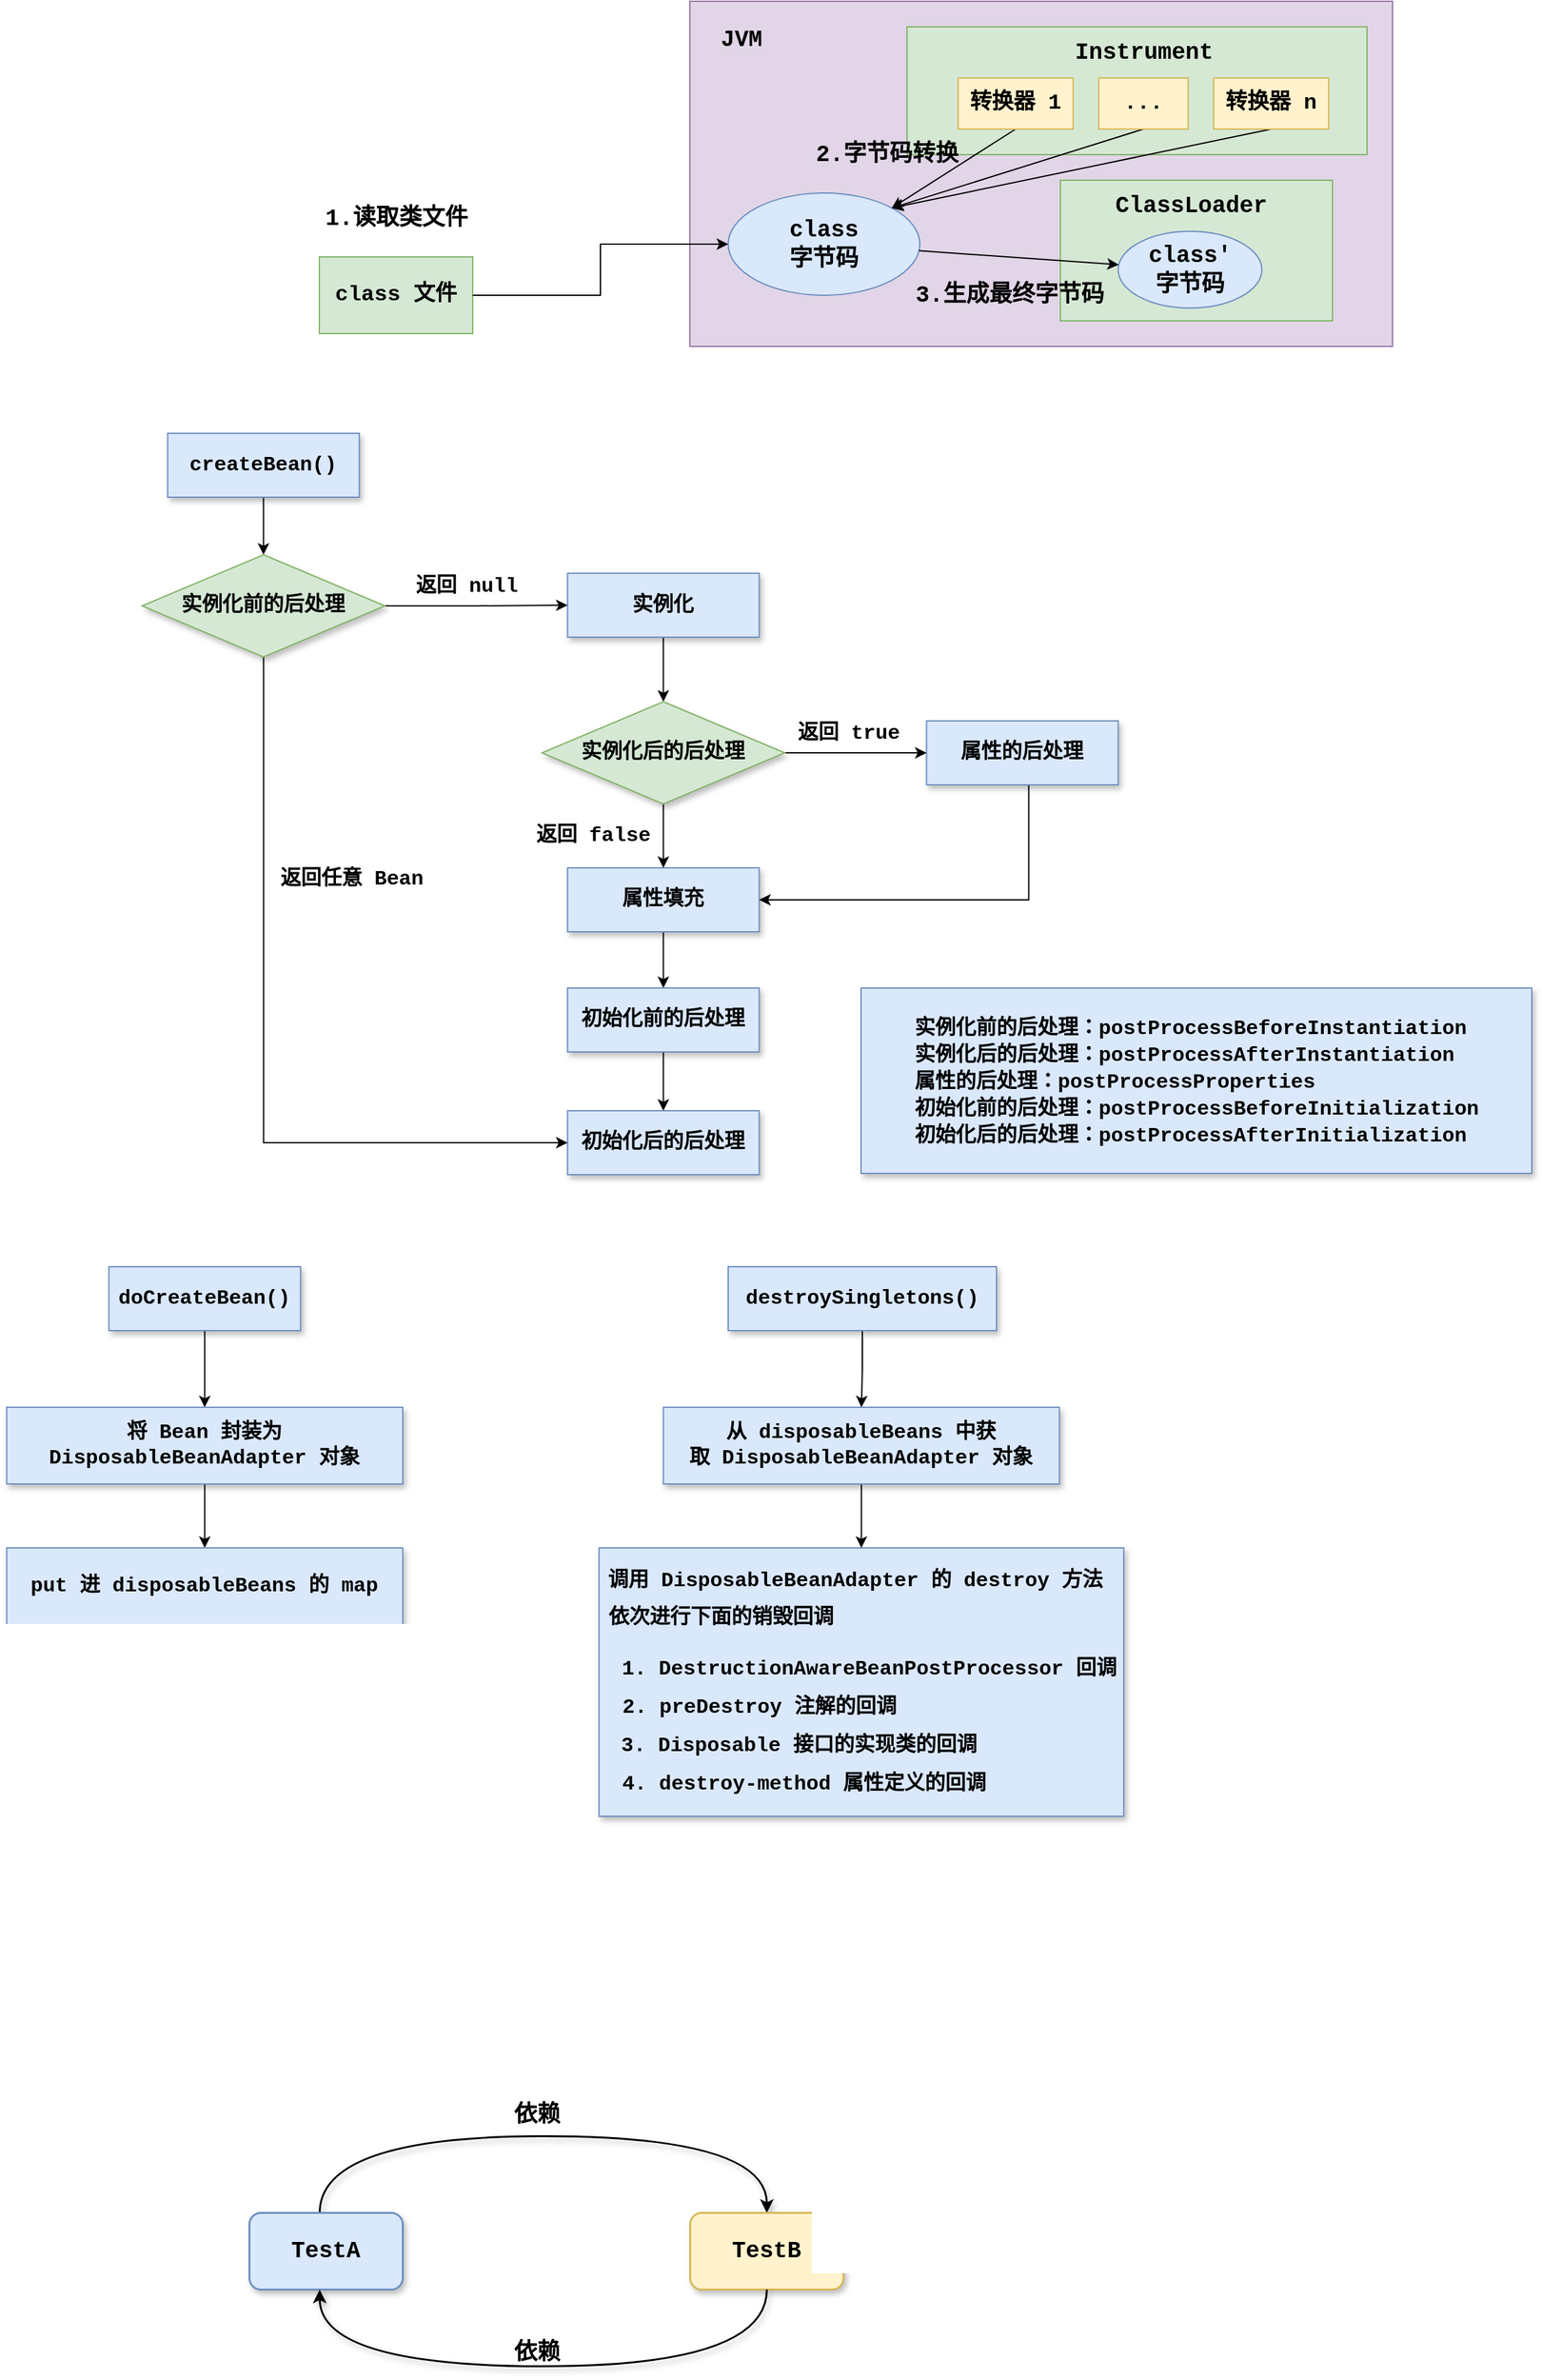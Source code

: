 <mxfile version="23.0.2" type="github">
  <diagram name="第 1 页" id="t5EFKjGEsA6wdtvT4ajn">
    <mxGraphModel dx="1377" dy="573" grid="0" gridSize="10" guides="1" tooltips="1" connect="1" arrows="1" fold="1" page="0" pageScale="1" pageWidth="827" pageHeight="1169" math="0" shadow="0">
      <root>
        <mxCell id="0" />
        <mxCell id="1" parent="0" />
        <mxCell id="-G8xLAvUSs20GB0HylZQ-1" value="&lt;b&gt;&lt;font style=&quot;font-size: 17px;&quot; face=&quot;Courier New&quot;&gt;class 文件&lt;/font&gt;&lt;/b&gt;" style="rounded=0;whiteSpace=wrap;html=1;fillColor=#d5e8d4;strokeColor=#82b366;" parent="1" vertex="1">
          <mxGeometry x="-30" y="300" width="120" height="60" as="geometry" />
        </mxCell>
        <mxCell id="-G8xLAvUSs20GB0HylZQ-2" value="" style="rounded=0;whiteSpace=wrap;html=1;fillColor=#e1d5e7;strokeColor=#9673a6;" parent="1" vertex="1">
          <mxGeometry x="260" y="100" width="550" height="270" as="geometry" />
        </mxCell>
        <mxCell id="-G8xLAvUSs20GB0HylZQ-3" value="&lt;b style=&quot;font-size: 18px;&quot;&gt;&lt;font style=&quot;font-size: 18px;&quot; face=&quot;Courier New&quot;&gt;class &lt;br&gt;字节码&lt;/font&gt;&lt;/b&gt;" style="ellipse;whiteSpace=wrap;html=1;fillColor=#dae8fc;strokeColor=#6c8ebf;" parent="1" vertex="1">
          <mxGeometry x="290" y="250" width="150" height="80" as="geometry" />
        </mxCell>
        <mxCell id="-G8xLAvUSs20GB0HylZQ-4" value="" style="rounded=0;whiteSpace=wrap;html=1;fillColor=#d5e8d4;strokeColor=#82b366;" parent="1" vertex="1">
          <mxGeometry x="430" y="120" width="360" height="100" as="geometry" />
        </mxCell>
        <mxCell id="-G8xLAvUSs20GB0HylZQ-18" style="rounded=0;orthogonalLoop=1;jettySize=auto;html=1;entryX=1;entryY=0;entryDx=0;entryDy=0;exitX=0.5;exitY=1;exitDx=0;exitDy=0;" parent="1" source="-G8xLAvUSs20GB0HylZQ-5" target="-G8xLAvUSs20GB0HylZQ-3" edge="1">
          <mxGeometry relative="1" as="geometry" />
        </mxCell>
        <mxCell id="-G8xLAvUSs20GB0HylZQ-5" value="&lt;b&gt;&lt;font style=&quot;font-size: 17px;&quot; face=&quot;Courier New&quot;&gt;转换器 1&lt;/font&gt;&lt;/b&gt;" style="rounded=0;whiteSpace=wrap;html=1;fillColor=#fff2cc;strokeColor=#d6b656;" parent="1" vertex="1">
          <mxGeometry x="470" y="160" width="90" height="40" as="geometry" />
        </mxCell>
        <mxCell id="-G8xLAvUSs20GB0HylZQ-19" style="rounded=0;orthogonalLoop=1;jettySize=auto;html=1;entryX=1;entryY=0;entryDx=0;entryDy=0;exitX=0.5;exitY=1;exitDx=0;exitDy=0;" parent="1" source="-G8xLAvUSs20GB0HylZQ-6" target="-G8xLAvUSs20GB0HylZQ-3" edge="1">
          <mxGeometry relative="1" as="geometry" />
        </mxCell>
        <mxCell id="-G8xLAvUSs20GB0HylZQ-6" value="&lt;font face=&quot;Courier New&quot;&gt;&lt;span style=&quot;font-size: 17px;&quot;&gt;&lt;b&gt;...&lt;/b&gt;&lt;/span&gt;&lt;/font&gt;" style="rounded=0;whiteSpace=wrap;html=1;fillColor=#fff2cc;strokeColor=#d6b656;" parent="1" vertex="1">
          <mxGeometry x="580" y="160" width="70" height="40" as="geometry" />
        </mxCell>
        <mxCell id="-G8xLAvUSs20GB0HylZQ-20" style="rounded=0;orthogonalLoop=1;jettySize=auto;html=1;entryX=1;entryY=0;entryDx=0;entryDy=0;exitX=0.5;exitY=1;exitDx=0;exitDy=0;" parent="1" source="-G8xLAvUSs20GB0HylZQ-7" target="-G8xLAvUSs20GB0HylZQ-3" edge="1">
          <mxGeometry relative="1" as="geometry" />
        </mxCell>
        <mxCell id="-G8xLAvUSs20GB0HylZQ-7" value="&lt;b&gt;&lt;font style=&quot;font-size: 17px;&quot; face=&quot;Courier New&quot;&gt;转换器 n&lt;/font&gt;&lt;/b&gt;" style="rounded=0;whiteSpace=wrap;html=1;fillColor=#fff2cc;strokeColor=#d6b656;" parent="1" vertex="1">
          <mxGeometry x="670" y="160" width="90" height="40" as="geometry" />
        </mxCell>
        <mxCell id="-G8xLAvUSs20GB0HylZQ-8" value="&lt;b&gt;&lt;font style=&quot;font-size: 18px;&quot; face=&quot;Courier New&quot;&gt;Instrument&lt;/font&gt;&lt;/b&gt;" style="text;html=1;align=center;verticalAlign=middle;resizable=0;points=[];autosize=1;strokeColor=none;fillColor=none;" parent="1" vertex="1">
          <mxGeometry x="550" y="120" width="130" height="40" as="geometry" />
        </mxCell>
        <mxCell id="-G8xLAvUSs20GB0HylZQ-9" value="" style="rounded=0;whiteSpace=wrap;html=1;fillColor=#d5e8d4;strokeColor=#82b366;" parent="1" vertex="1">
          <mxGeometry x="550" y="240" width="213" height="110" as="geometry" />
        </mxCell>
        <mxCell id="-G8xLAvUSs20GB0HylZQ-10" value="&lt;b style=&quot;font-size: 18px;&quot;&gt;&lt;font style=&quot;font-size: 18px;&quot; face=&quot;Courier New&quot;&gt;class&#39;&lt;br&gt;字节码&lt;/font&gt;&lt;/b&gt;" style="ellipse;whiteSpace=wrap;html=1;fillColor=#dae8fc;strokeColor=#6c8ebf;" parent="1" vertex="1">
          <mxGeometry x="595.25" y="280" width="112.5" height="60" as="geometry" />
        </mxCell>
        <mxCell id="-G8xLAvUSs20GB0HylZQ-11" value="&lt;b&gt;&lt;font style=&quot;font-size: 18px;&quot; face=&quot;Courier New&quot;&gt;ClassLoader&lt;/font&gt;&lt;/b&gt;" style="text;html=1;align=center;verticalAlign=middle;resizable=0;points=[];autosize=1;strokeColor=none;fillColor=none;" parent="1" vertex="1">
          <mxGeometry x="581.5" y="240" width="140" height="40" as="geometry" />
        </mxCell>
        <mxCell id="-G8xLAvUSs20GB0HylZQ-12" style="edgeStyle=orthogonalEdgeStyle;rounded=0;orthogonalLoop=1;jettySize=auto;html=1;" parent="1" source="-G8xLAvUSs20GB0HylZQ-1" target="-G8xLAvUSs20GB0HylZQ-3" edge="1">
          <mxGeometry relative="1" as="geometry" />
        </mxCell>
        <mxCell id="-G8xLAvUSs20GB0HylZQ-16" value="&lt;b&gt;&lt;font style=&quot;font-size: 18px;&quot; face=&quot;Courier New&quot;&gt;1.读取类文件&lt;/font&gt;&lt;/b&gt;" style="text;html=1;align=center;verticalAlign=middle;resizable=0;points=[];autosize=1;strokeColor=none;fillColor=none;" parent="1" vertex="1">
          <mxGeometry x="-40" y="250" width="140" height="40" as="geometry" />
        </mxCell>
        <mxCell id="-G8xLAvUSs20GB0HylZQ-17" value="&lt;b&gt;&lt;font style=&quot;font-size: 18px;&quot; face=&quot;Courier New&quot;&gt;2.字节码转换&lt;/font&gt;&lt;/b&gt;" style="text;html=1;align=center;verticalAlign=middle;resizable=0;points=[];autosize=1;strokeColor=none;fillColor=none;" parent="1" vertex="1">
          <mxGeometry x="344" y="200" width="140" height="40" as="geometry" />
        </mxCell>
        <mxCell id="-G8xLAvUSs20GB0HylZQ-21" value="&lt;b&gt;&lt;font style=&quot;font-size: 18px;&quot; face=&quot;Courier New&quot;&gt;3.生成最终字节码&lt;/font&gt;&lt;/b&gt;" style="text;html=1;align=center;verticalAlign=middle;resizable=0;points=[];autosize=1;strokeColor=none;fillColor=none;" parent="1" vertex="1">
          <mxGeometry x="425.25" y="310" width="170" height="40" as="geometry" />
        </mxCell>
        <mxCell id="-G8xLAvUSs20GB0HylZQ-22" style="rounded=0;orthogonalLoop=1;jettySize=auto;html=1;" parent="1" source="-G8xLAvUSs20GB0HylZQ-3" target="-G8xLAvUSs20GB0HylZQ-10" edge="1">
          <mxGeometry relative="1" as="geometry" />
        </mxCell>
        <mxCell id="-G8xLAvUSs20GB0HylZQ-23" value="&lt;b&gt;&lt;font style=&quot;font-size: 18px;&quot; face=&quot;Courier New&quot;&gt;JVM&lt;/font&gt;&lt;/b&gt;" style="text;html=1;align=center;verticalAlign=middle;resizable=0;points=[];autosize=1;strokeColor=none;fillColor=none;" parent="1" vertex="1">
          <mxGeometry x="270" y="110" width="60" height="40" as="geometry" />
        </mxCell>
        <mxCell id="K9ITG3saKui1EiPYe7uI-20" style="edgeStyle=orthogonalEdgeStyle;rounded=0;orthogonalLoop=1;jettySize=auto;html=1;" parent="1" source="K9ITG3saKui1EiPYe7uI-1" target="K9ITG3saKui1EiPYe7uI-19" edge="1">
          <mxGeometry relative="1" as="geometry" />
        </mxCell>
        <mxCell id="K9ITG3saKui1EiPYe7uI-1" value="&lt;b&gt;&lt;font style=&quot;font-size: 16px;&quot; face=&quot;Courier New&quot;&gt;createBean()&lt;/font&gt;&lt;/b&gt;" style="rounded=0;whiteSpace=wrap;html=1;fillColor=#dae8fc;strokeColor=#6c8ebf;shadow=1;" parent="1" vertex="1">
          <mxGeometry x="-148.75" y="438" width="150" height="50" as="geometry" />
        </mxCell>
        <mxCell id="K9ITG3saKui1EiPYe7uI-7" style="edgeStyle=orthogonalEdgeStyle;rounded=0;orthogonalLoop=1;jettySize=auto;html=1;" parent="1" source="K9ITG3saKui1EiPYe7uI-4" target="K9ITG3saKui1EiPYe7uI-27" edge="1">
          <mxGeometry relative="1" as="geometry">
            <mxPoint x="239.25" y="630.5" as="targetPoint" />
          </mxGeometry>
        </mxCell>
        <mxCell id="K9ITG3saKui1EiPYe7uI-4" value="&lt;font face=&quot;Courier New&quot;&gt;&lt;span style=&quot;font-size: 16px;&quot;&gt;&lt;b&gt;实例化&lt;/b&gt;&lt;/span&gt;&lt;/font&gt;" style="rounded=0;whiteSpace=wrap;html=1;fillColor=#dae8fc;strokeColor=#6c8ebf;shadow=1;" parent="1" vertex="1">
          <mxGeometry x="164.25" y="547.5" width="150" height="50" as="geometry" />
        </mxCell>
        <mxCell id="K9ITG3saKui1EiPYe7uI-12" style="edgeStyle=orthogonalEdgeStyle;rounded=0;orthogonalLoop=1;jettySize=auto;html=1;" parent="1" source="K9ITG3saKui1EiPYe7uI-8" target="K9ITG3saKui1EiPYe7uI-9" edge="1">
          <mxGeometry relative="1" as="geometry" />
        </mxCell>
        <mxCell id="K9ITG3saKui1EiPYe7uI-8" value="&lt;font face=&quot;Courier New&quot;&gt;&lt;span style=&quot;font-size: 16px;&quot;&gt;&lt;b&gt;属性填充&lt;/b&gt;&lt;/span&gt;&lt;/font&gt;" style="rounded=0;whiteSpace=wrap;html=1;fillColor=#dae8fc;strokeColor=#6c8ebf;shadow=1;" parent="1" vertex="1">
          <mxGeometry x="164.25" y="778" width="150" height="50" as="geometry" />
        </mxCell>
        <mxCell id="K9ITG3saKui1EiPYe7uI-13" style="edgeStyle=orthogonalEdgeStyle;rounded=0;orthogonalLoop=1;jettySize=auto;html=1;" parent="1" source="K9ITG3saKui1EiPYe7uI-9" target="K9ITG3saKui1EiPYe7uI-10" edge="1">
          <mxGeometry relative="1" as="geometry" />
        </mxCell>
        <mxCell id="K9ITG3saKui1EiPYe7uI-9" value="&lt;font face=&quot;Courier New&quot;&gt;&lt;span style=&quot;font-size: 16px;&quot;&gt;&lt;b&gt;初始化前的后处理&lt;/b&gt;&lt;/span&gt;&lt;/font&gt;" style="rounded=0;whiteSpace=wrap;html=1;fillColor=#dae8fc;strokeColor=#6c8ebf;shadow=1;" parent="1" vertex="1">
          <mxGeometry x="164.25" y="872" width="150" height="50" as="geometry" />
        </mxCell>
        <mxCell id="K9ITG3saKui1EiPYe7uI-10" value="&lt;font face=&quot;Courier New&quot;&gt;&lt;span style=&quot;font-size: 16px;&quot;&gt;&lt;b&gt;初始化后的后处理&lt;/b&gt;&lt;/span&gt;&lt;/font&gt;" style="rounded=0;whiteSpace=wrap;html=1;fillColor=#dae8fc;strokeColor=#6c8ebf;shadow=1;" parent="1" vertex="1">
          <mxGeometry x="164.25" y="968" width="150" height="50" as="geometry" />
        </mxCell>
        <mxCell id="K9ITG3saKui1EiPYe7uI-21" style="edgeStyle=orthogonalEdgeStyle;rounded=0;orthogonalLoop=1;jettySize=auto;html=1;exitX=1;exitY=0.5;exitDx=0;exitDy=0;entryX=0;entryY=0.5;entryDx=0;entryDy=0;" parent="1" source="K9ITG3saKui1EiPYe7uI-19" target="K9ITG3saKui1EiPYe7uI-4" edge="1">
          <mxGeometry relative="1" as="geometry" />
        </mxCell>
        <mxCell id="K9ITG3saKui1EiPYe7uI-33" style="edgeStyle=orthogonalEdgeStyle;rounded=0;orthogonalLoop=1;jettySize=auto;html=1;entryX=0;entryY=0.5;entryDx=0;entryDy=0;" parent="1" source="K9ITG3saKui1EiPYe7uI-19" target="K9ITG3saKui1EiPYe7uI-10" edge="1">
          <mxGeometry relative="1" as="geometry">
            <Array as="points">
              <mxPoint x="-73.75" y="993" />
            </Array>
          </mxGeometry>
        </mxCell>
        <mxCell id="K9ITG3saKui1EiPYe7uI-19" value="&lt;b&gt;&lt;font style=&quot;font-size: 16px;&quot; face=&quot;Courier New&quot;&gt;实例化前的后处理&lt;/font&gt;&lt;/b&gt;" style="rhombus;whiteSpace=wrap;html=1;fillColor=#d5e8d4;strokeColor=#82b366;shadow=1;" parent="1" vertex="1">
          <mxGeometry x="-168.75" y="533" width="190" height="80" as="geometry" />
        </mxCell>
        <mxCell id="K9ITG3saKui1EiPYe7uI-23" value="&lt;b style=&quot;border-color: var(--border-color);&quot;&gt;&lt;font style=&quot;border-color: var(--border-color); font-size: 16px;&quot; face=&quot;Courier New&quot;&gt;返回任意 Bean&lt;/font&gt;&lt;/b&gt;" style="text;html=1;align=center;verticalAlign=middle;resizable=0;points=[];autosize=1;strokeColor=none;fillColor=none;" parent="1" vertex="1">
          <mxGeometry x="-74.75" y="771.5" width="140" height="30" as="geometry" />
        </mxCell>
        <mxCell id="K9ITG3saKui1EiPYe7uI-24" value="&lt;b style=&quot;border-color: var(--border-color);&quot;&gt;&lt;font style=&quot;border-color: var(--border-color); font-size: 16px;&quot; face=&quot;Courier New&quot;&gt;返回 null&lt;/font&gt;&lt;/b&gt;" style="text;html=1;align=center;verticalAlign=middle;resizable=0;points=[];autosize=1;strokeColor=none;fillColor=none;" parent="1" vertex="1">
          <mxGeometry x="35.25" y="543" width="100" height="30" as="geometry" />
        </mxCell>
        <mxCell id="K9ITG3saKui1EiPYe7uI-32" style="edgeStyle=orthogonalEdgeStyle;rounded=0;orthogonalLoop=1;jettySize=auto;html=1;entryX=1;entryY=0.5;entryDx=0;entryDy=0;" parent="1" source="K9ITG3saKui1EiPYe7uI-25" target="K9ITG3saKui1EiPYe7uI-8" edge="1">
          <mxGeometry relative="1" as="geometry">
            <Array as="points">
              <mxPoint x="525.25" y="803" />
            </Array>
          </mxGeometry>
        </mxCell>
        <mxCell id="K9ITG3saKui1EiPYe7uI-25" value="&lt;font face=&quot;Courier New&quot;&gt;&lt;span style=&quot;font-size: 16px;&quot;&gt;&lt;b&gt;属性的后处理&lt;/b&gt;&lt;/span&gt;&lt;/font&gt;" style="rounded=0;whiteSpace=wrap;html=1;fillColor=#dae8fc;strokeColor=#6c8ebf;shadow=1;" parent="1" vertex="1">
          <mxGeometry x="445.25" y="663" width="150" height="50" as="geometry" />
        </mxCell>
        <mxCell id="K9ITG3saKui1EiPYe7uI-28" style="edgeStyle=orthogonalEdgeStyle;rounded=0;orthogonalLoop=1;jettySize=auto;html=1;" parent="1" source="K9ITG3saKui1EiPYe7uI-27" target="K9ITG3saKui1EiPYe7uI-25" edge="1">
          <mxGeometry relative="1" as="geometry" />
        </mxCell>
        <mxCell id="K9ITG3saKui1EiPYe7uI-30" style="edgeStyle=orthogonalEdgeStyle;rounded=0;orthogonalLoop=1;jettySize=auto;html=1;" parent="1" source="K9ITG3saKui1EiPYe7uI-27" target="K9ITG3saKui1EiPYe7uI-8" edge="1">
          <mxGeometry relative="1" as="geometry" />
        </mxCell>
        <mxCell id="K9ITG3saKui1EiPYe7uI-27" value="&lt;b&gt;&lt;font style=&quot;font-size: 16px;&quot; face=&quot;Courier New&quot;&gt;实例化后的后处理&lt;/font&gt;&lt;/b&gt;" style="rhombus;whiteSpace=wrap;html=1;fillColor=#d5e8d4;strokeColor=#82b366;shadow=1;" parent="1" vertex="1">
          <mxGeometry x="144.25" y="648" width="190" height="80" as="geometry" />
        </mxCell>
        <mxCell id="K9ITG3saKui1EiPYe7uI-29" value="&lt;b style=&quot;border-color: var(--border-color);&quot;&gt;&lt;font style=&quot;border-color: var(--border-color); font-size: 16px;&quot; face=&quot;Courier New&quot;&gt;返回 true&lt;/font&gt;&lt;/b&gt;" style="text;html=1;align=center;verticalAlign=middle;resizable=0;points=[];autosize=1;strokeColor=none;fillColor=none;" parent="1" vertex="1">
          <mxGeometry x="334.25" y="658" width="100" height="30" as="geometry" />
        </mxCell>
        <mxCell id="K9ITG3saKui1EiPYe7uI-31" value="&lt;b style=&quot;border-color: var(--border-color);&quot;&gt;&lt;font style=&quot;border-color: var(--border-color); font-size: 16px;&quot; face=&quot;Courier New&quot;&gt;返回 false&lt;/font&gt;&lt;/b&gt;" style="text;html=1;align=center;verticalAlign=middle;resizable=0;points=[];autosize=1;strokeColor=none;fillColor=none;" parent="1" vertex="1">
          <mxGeometry x="129.25" y="738" width="110" height="30" as="geometry" />
        </mxCell>
        <mxCell id="K9ITG3saKui1EiPYe7uI-34" value="&lt;blockquote style=&quot;margin: 0 0 0 40px; border: none; padding: 0px;&quot;&gt;&lt;b style=&quot;font-size: 16px;&quot;&gt;&lt;font style=&quot;font-size: 16px;&quot; face=&quot;Courier New&quot;&gt;实例化前的后处理：postProcessBeforeInstantiation&lt;br&gt;&lt;/font&gt;&lt;/b&gt;&lt;b style=&quot;font-size: 16px;&quot;&gt;&lt;font style=&quot;font-size: 16px;&quot; face=&quot;Courier New&quot;&gt;实例化后的后处理：postProcessAfterInstantiation&lt;br&gt;&lt;/font&gt;&lt;/b&gt;&lt;b style=&quot;font-size: 16px;&quot;&gt;&lt;font style=&quot;font-size: 16px;&quot; face=&quot;Courier New&quot;&gt;属性的后处理：postProcessProperties&lt;br&gt;&lt;/font&gt;&lt;/b&gt;&lt;b style=&quot;font-size: 16px;&quot;&gt;&lt;font style=&quot;font-size: 16px;&quot; face=&quot;Courier New&quot;&gt;初始化前的后处理：postProcessBeforeInitialization&lt;br&gt;&lt;/font&gt;&lt;/b&gt;&lt;b style=&quot;font-size: 16px;&quot;&gt;&lt;font style=&quot;font-size: 16px;&quot; face=&quot;Courier New&quot;&gt;初始化后的后处理：postProcessAfterInitialization&lt;/font&gt;&lt;/b&gt;&lt;/blockquote&gt;" style="rounded=0;whiteSpace=wrap;html=1;align=left;fillColor=#dae8fc;strokeColor=#6c8ebf;shadow=1;" parent="1" vertex="1">
          <mxGeometry x="394" y="872" width="525" height="145" as="geometry" />
        </mxCell>
        <mxCell id="J8kABM4ftK17kCS1gj3n-8" style="edgeStyle=orthogonalEdgeStyle;rounded=0;orthogonalLoop=1;jettySize=auto;html=1;" parent="1" source="J8kABM4ftK17kCS1gj3n-2" target="J8kABM4ftK17kCS1gj3n-3" edge="1">
          <mxGeometry relative="1" as="geometry" />
        </mxCell>
        <mxCell id="J8kABM4ftK17kCS1gj3n-2" value="&lt;b&gt;&lt;font style=&quot;font-size: 16px;&quot; face=&quot;Courier New&quot;&gt;doCreateBean()&lt;/font&gt;&lt;/b&gt;" style="rounded=0;whiteSpace=wrap;html=1;fillColor=#dae8fc;strokeColor=#6c8ebf;shadow=1;" parent="1" vertex="1">
          <mxGeometry x="-194.75" y="1090" width="150" height="50" as="geometry" />
        </mxCell>
        <mxCell id="J8kABM4ftK17kCS1gj3n-10" style="edgeStyle=orthogonalEdgeStyle;rounded=0;orthogonalLoop=1;jettySize=auto;html=1;" parent="1" source="J8kABM4ftK17kCS1gj3n-3" target="J8kABM4ftK17kCS1gj3n-9" edge="1">
          <mxGeometry relative="1" as="geometry" />
        </mxCell>
        <mxCell id="J8kABM4ftK17kCS1gj3n-3" value="&lt;font face=&quot;Courier New&quot;&gt;&lt;span style=&quot;font-size: 16px;&quot;&gt;&lt;b&gt;将 Bean 封装为&lt;/b&gt;&lt;/span&gt;&lt;/font&gt;&lt;font size=&quot;1&quot; face=&quot;Courier New&quot;&gt;&lt;b style=&quot;font-size: 16px;&quot;&gt;DisposableBeanAdapter 对象&lt;/b&gt;&lt;/font&gt;" style="rounded=0;whiteSpace=wrap;html=1;fillColor=#dae8fc;strokeColor=#6c8ebf;shadow=1;" parent="1" vertex="1">
          <mxGeometry x="-274.75" y="1200" width="310" height="60" as="geometry" />
        </mxCell>
        <mxCell id="J8kABM4ftK17kCS1gj3n-9" value="&lt;font face=&quot;Courier New&quot;&gt;&lt;span style=&quot;font-size: 16px;&quot;&gt;&lt;b&gt;put 进 disposableBeans 的 map&lt;/b&gt;&lt;/span&gt;&lt;/font&gt;" style="rounded=0;whiteSpace=wrap;html=1;fillColor=#dae8fc;strokeColor=#6c8ebf;shadow=1;" parent="1" vertex="1">
          <mxGeometry x="-274.75" y="1310" width="310" height="60" as="geometry" />
        </mxCell>
        <mxCell id="J8kABM4ftK17kCS1gj3n-13" style="edgeStyle=orthogonalEdgeStyle;rounded=0;orthogonalLoop=1;jettySize=auto;html=1;" parent="1" source="J8kABM4ftK17kCS1gj3n-11" target="J8kABM4ftK17kCS1gj3n-12" edge="1">
          <mxGeometry relative="1" as="geometry" />
        </mxCell>
        <mxCell id="J8kABM4ftK17kCS1gj3n-11" value="&lt;b style=&quot;&quot;&gt;&lt;font style=&quot;font-size: 16px;&quot; face=&quot;Courier New&quot;&gt;destroySingletons()&lt;/font&gt;&lt;/b&gt;" style="rounded=0;whiteSpace=wrap;html=1;fillColor=#dae8fc;strokeColor=#6c8ebf;shadow=1;" parent="1" vertex="1">
          <mxGeometry x="290" y="1090" width="210" height="50" as="geometry" />
        </mxCell>
        <mxCell id="J8kABM4ftK17kCS1gj3n-15" style="edgeStyle=orthogonalEdgeStyle;rounded=0;orthogonalLoop=1;jettySize=auto;html=1;entryX=0.5;entryY=0;entryDx=0;entryDy=0;" parent="1" source="J8kABM4ftK17kCS1gj3n-12" target="J8kABM4ftK17kCS1gj3n-14" edge="1">
          <mxGeometry relative="1" as="geometry" />
        </mxCell>
        <mxCell id="J8kABM4ftK17kCS1gj3n-12" value="&lt;font face=&quot;Courier New&quot;&gt;&lt;span style=&quot;font-size: 16px;&quot;&gt;&lt;b&gt;从 disposableBeans 中获取&amp;nbsp;&lt;/b&gt;&lt;/span&gt;&lt;/font&gt;&lt;b style=&quot;border-color: var(--border-color); font-family: &amp;quot;Courier New&amp;quot;; font-size: 16px;&quot;&gt;DisposableBeanAdapter 对象&lt;/b&gt;" style="rounded=0;whiteSpace=wrap;html=1;fillColor=#dae8fc;strokeColor=#6c8ebf;shadow=1;" parent="1" vertex="1">
          <mxGeometry x="239.25" y="1200" width="310" height="60" as="geometry" />
        </mxCell>
        <mxCell id="J8kABM4ftK17kCS1gj3n-14" value="" style="rounded=0;whiteSpace=wrap;html=1;fillColor=#dae8fc;strokeColor=#6c8ebf;shadow=1;" parent="1" vertex="1">
          <mxGeometry x="188.88" y="1310" width="410.75" height="210" as="geometry" />
        </mxCell>
        <mxCell id="J8kABM4ftK17kCS1gj3n-16" value="&lt;b style=&quot;font-size: 16px;&quot;&gt;&lt;font style=&quot;border-color: var(--border-color); font-size: 16px;&quot; face=&quot;Courier New&quot;&gt;&lt;span style=&quot;border-color: var(--border-color);&quot;&gt;调用&amp;nbsp;&lt;/span&gt;&lt;/font&gt;&lt;span style=&quot;border-color: var(--border-color); font-family: &amp;quot;Courier New&amp;quot;; font-size: 16px;&quot;&gt;DisposableBeanAdapter 的 destroy 方法&lt;/span&gt;&lt;/b&gt;" style="text;html=1;align=center;verticalAlign=middle;resizable=0;points=[];autosize=1;strokeColor=none;fillColor=none;" parent="1" vertex="1">
          <mxGeometry x="183.88" y="1320" width="410" height="30" as="geometry" />
        </mxCell>
        <mxCell id="J8kABM4ftK17kCS1gj3n-17" value="&lt;font face=&quot;Courier New&quot;&gt;&lt;span style=&quot;font-size: 16px;&quot;&gt;&lt;b&gt;依次进行下面的销毁回调&lt;/b&gt;&lt;/span&gt;&lt;/font&gt;" style="text;html=1;align=center;verticalAlign=middle;resizable=0;points=[];autosize=1;strokeColor=none;fillColor=none;" parent="1" vertex="1">
          <mxGeometry x="183.88" y="1350" width="200" height="30" as="geometry" />
        </mxCell>
        <mxCell id="J8kABM4ftK17kCS1gj3n-18" value="&lt;font face=&quot;Courier New&quot;&gt;&lt;span style=&quot;font-size: 16px;&quot;&gt;&lt;b&gt;1. DestructionAwareBeanPostProcessor 回调&lt;/b&gt;&lt;/span&gt;&lt;/font&gt;" style="text;html=1;align=center;verticalAlign=middle;resizable=0;points=[];autosize=1;strokeColor=none;fillColor=none;" parent="1" vertex="1">
          <mxGeometry x="194.63" y="1390" width="410" height="30" as="geometry" />
        </mxCell>
        <mxCell id="J8kABM4ftK17kCS1gj3n-19" value="&lt;font face=&quot;Courier New&quot;&gt;&lt;span style=&quot;font-size: 16px;&quot;&gt;&lt;b&gt;2. preDestroy 注解的回调&lt;/b&gt;&lt;/span&gt;&lt;/font&gt;" style="text;html=1;align=center;verticalAlign=middle;resizable=0;points=[];autosize=1;strokeColor=none;fillColor=none;" parent="1" vertex="1">
          <mxGeometry x="193.88" y="1420" width="240" height="30" as="geometry" />
        </mxCell>
        <mxCell id="J8kABM4ftK17kCS1gj3n-20" value="&lt;font face=&quot;Courier New&quot;&gt;&lt;span style=&quot;font-size: 16px;&quot;&gt;&lt;b&gt;3. Disposable 接口的实现类的回调&lt;/b&gt;&lt;/span&gt;&lt;/font&gt;" style="text;html=1;align=center;verticalAlign=middle;resizable=0;points=[];autosize=1;strokeColor=none;fillColor=none;" parent="1" vertex="1">
          <mxGeometry x="194.63" y="1450" width="300" height="30" as="geometry" />
        </mxCell>
        <mxCell id="J8kABM4ftK17kCS1gj3n-21" value="&lt;font face=&quot;Courier New&quot;&gt;&lt;span style=&quot;font-size: 16px;&quot;&gt;&lt;b&gt;4. destroy-method 属性定义的回调&lt;/b&gt;&lt;/span&gt;&lt;/font&gt;" style="text;html=1;align=center;verticalAlign=middle;resizable=0;points=[];autosize=1;strokeColor=none;fillColor=none;" parent="1" vertex="1">
          <mxGeometry x="193.88" y="1480" width="310" height="30" as="geometry" />
        </mxCell>
        <mxCell id="NoKK9hEqyoqLjNFg1HOD-3" style="edgeStyle=orthogonalEdgeStyle;rounded=0;orthogonalLoop=1;jettySize=auto;html=1;entryX=0.5;entryY=0;entryDx=0;entryDy=0;curved=1;shadow=1;strokeWidth=1.5;" edge="1" parent="1" source="NoKK9hEqyoqLjNFg1HOD-1" target="NoKK9hEqyoqLjNFg1HOD-2">
          <mxGeometry relative="1" as="geometry">
            <Array as="points">
              <mxPoint x="-30" y="1770" />
              <mxPoint x="320" y="1770" />
            </Array>
          </mxGeometry>
        </mxCell>
        <mxCell id="NoKK9hEqyoqLjNFg1HOD-1" value="&lt;b&gt;&lt;font style=&quot;font-size: 18px;&quot; face=&quot;Courier New&quot;&gt;TestA&lt;/font&gt;&lt;/b&gt;" style="rounded=1;whiteSpace=wrap;html=1;shadow=1;strokeWidth=1.5;fillColor=#dae8fc;strokeColor=#6c8ebf;" vertex="1" parent="1">
          <mxGeometry x="-85" y="1830" width="120" height="60" as="geometry" />
        </mxCell>
        <mxCell id="NoKK9hEqyoqLjNFg1HOD-2" value="&lt;b&gt;&lt;font style=&quot;font-size: 18px;&quot; face=&quot;Courier New&quot;&gt;TestB&lt;/font&gt;&lt;/b&gt;" style="rounded=1;whiteSpace=wrap;html=1;shadow=1;strokeWidth=1.5;fillColor=#fff2cc;strokeColor=#d6b656;" vertex="1" parent="1">
          <mxGeometry x="260" y="1830" width="120" height="60" as="geometry" />
        </mxCell>
        <mxCell id="NoKK9hEqyoqLjNFg1HOD-5" style="edgeStyle=orthogonalEdgeStyle;rounded=0;orthogonalLoop=1;jettySize=auto;html=1;entryX=0.5;entryY=0;entryDx=0;entryDy=0;curved=1;shadow=1;strokeWidth=1.5;" edge="1" parent="1">
          <mxGeometry relative="1" as="geometry">
            <mxPoint x="320" y="1890" as="sourcePoint" />
            <mxPoint x="-30" y="1890" as="targetPoint" />
            <Array as="points">
              <mxPoint x="320" y="1950" />
              <mxPoint x="-30" y="1950" />
            </Array>
          </mxGeometry>
        </mxCell>
        <mxCell id="NoKK9hEqyoqLjNFg1HOD-6" value="&lt;b&gt;&lt;font style=&quot;font-size: 18px;&quot; face=&quot;Courier New&quot;&gt;依赖&lt;/font&gt;&lt;/b&gt;" style="text;html=1;align=center;verticalAlign=middle;resizable=0;points=[];autosize=1;strokeColor=none;fillColor=none;" vertex="1" parent="1">
          <mxGeometry x="110" y="1734" width="60" height="40" as="geometry" />
        </mxCell>
        <mxCell id="NoKK9hEqyoqLjNFg1HOD-7" value="&lt;b&gt;&lt;font style=&quot;font-size: 18px;&quot; face=&quot;Courier New&quot;&gt;依赖&lt;/font&gt;&lt;/b&gt;" style="text;html=1;align=center;verticalAlign=middle;resizable=0;points=[];autosize=1;strokeColor=none;fillColor=none;" vertex="1" parent="1">
          <mxGeometry x="110" y="1920" width="60" height="40" as="geometry" />
        </mxCell>
      </root>
    </mxGraphModel>
  </diagram>
</mxfile>

